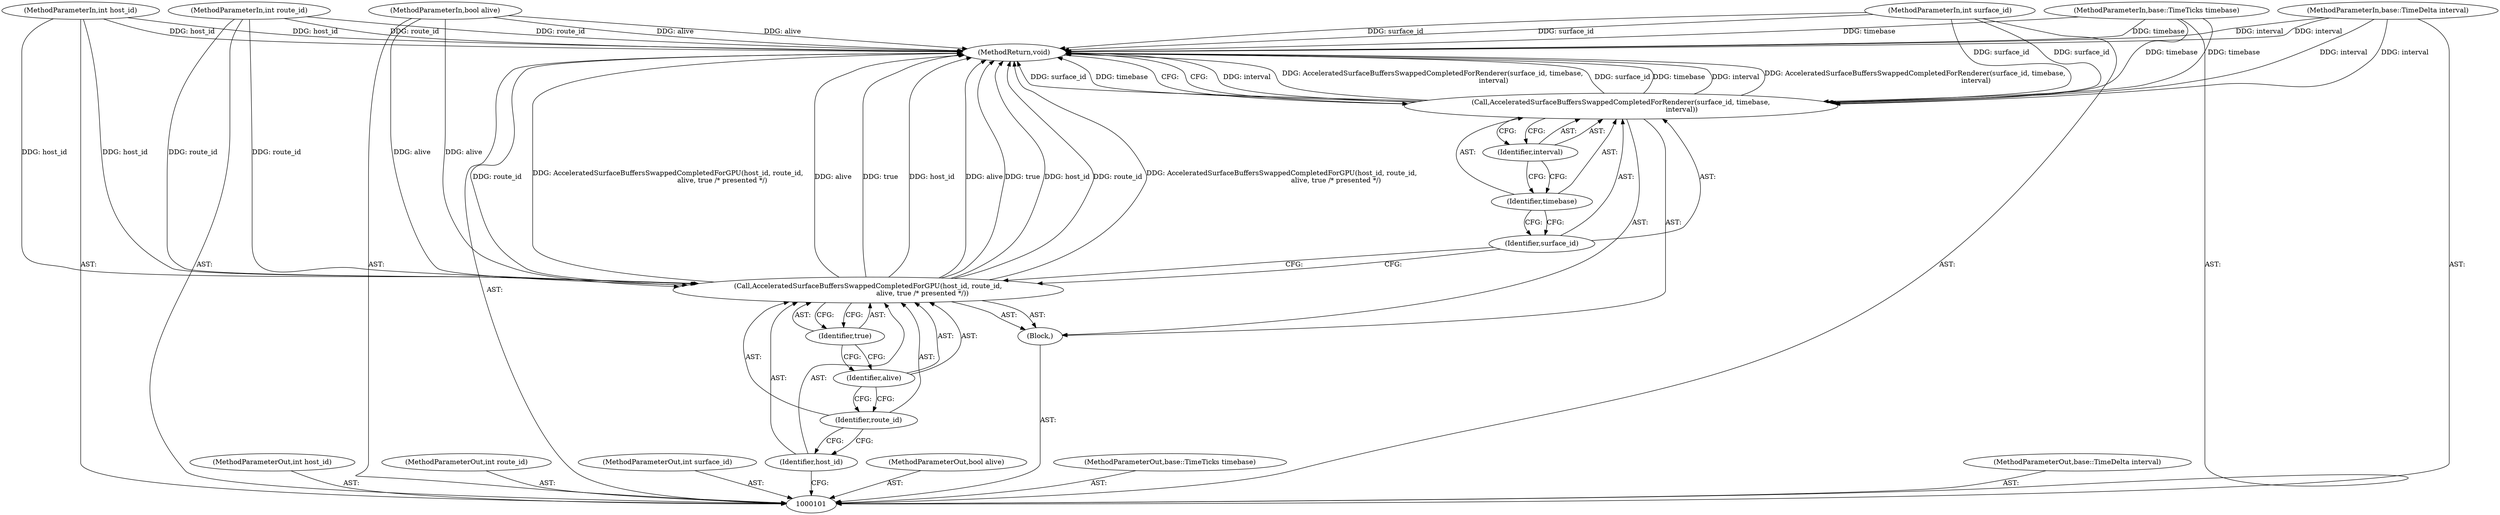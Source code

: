digraph "1_Chrome_18d67244984a574ba2dd8779faabc0e3e34f4b76_0" {
"1000118" [label="(MethodReturn,void)"];
"1000102" [label="(MethodParameterIn,int host_id)"];
"1000139" [label="(MethodParameterOut,int host_id)"];
"1000117" [label="(Identifier,interval)"];
"1000103" [label="(MethodParameterIn,int route_id)"];
"1000140" [label="(MethodParameterOut,int route_id)"];
"1000104" [label="(MethodParameterIn,int surface_id)"];
"1000141" [label="(MethodParameterOut,int surface_id)"];
"1000105" [label="(MethodParameterIn,bool alive)"];
"1000142" [label="(MethodParameterOut,bool alive)"];
"1000106" [label="(MethodParameterIn,base::TimeTicks timebase)"];
"1000143" [label="(MethodParameterOut,base::TimeTicks timebase)"];
"1000107" [label="(MethodParameterIn,base::TimeDelta interval)"];
"1000144" [label="(MethodParameterOut,base::TimeDelta interval)"];
"1000108" [label="(Block,)"];
"1000109" [label="(Call,AcceleratedSurfaceBuffersSwappedCompletedForGPU(host_id, route_id,\n                                                  alive, true /* presented */))"];
"1000110" [label="(Identifier,host_id)"];
"1000111" [label="(Identifier,route_id)"];
"1000112" [label="(Identifier,alive)"];
"1000113" [label="(Identifier,true)"];
"1000114" [label="(Call,AcceleratedSurfaceBuffersSwappedCompletedForRenderer(surface_id, timebase,\n                                                        interval))"];
"1000115" [label="(Identifier,surface_id)"];
"1000116" [label="(Identifier,timebase)"];
"1000118" -> "1000101"  [label="AST: "];
"1000118" -> "1000114"  [label="CFG: "];
"1000114" -> "1000118"  [label="DDG: interval"];
"1000114" -> "1000118"  [label="DDG: AcceleratedSurfaceBuffersSwappedCompletedForRenderer(surface_id, timebase,\n                                                        interval)"];
"1000114" -> "1000118"  [label="DDG: surface_id"];
"1000114" -> "1000118"  [label="DDG: timebase"];
"1000107" -> "1000118"  [label="DDG: interval"];
"1000104" -> "1000118"  [label="DDG: surface_id"];
"1000105" -> "1000118"  [label="DDG: alive"];
"1000103" -> "1000118"  [label="DDG: route_id"];
"1000102" -> "1000118"  [label="DDG: host_id"];
"1000109" -> "1000118"  [label="DDG: alive"];
"1000109" -> "1000118"  [label="DDG: true"];
"1000109" -> "1000118"  [label="DDG: host_id"];
"1000109" -> "1000118"  [label="DDG: route_id"];
"1000109" -> "1000118"  [label="DDG: AcceleratedSurfaceBuffersSwappedCompletedForGPU(host_id, route_id,\n                                                  alive, true /* presented */)"];
"1000106" -> "1000118"  [label="DDG: timebase"];
"1000102" -> "1000101"  [label="AST: "];
"1000102" -> "1000118"  [label="DDG: host_id"];
"1000102" -> "1000109"  [label="DDG: host_id"];
"1000139" -> "1000101"  [label="AST: "];
"1000117" -> "1000114"  [label="AST: "];
"1000117" -> "1000116"  [label="CFG: "];
"1000114" -> "1000117"  [label="CFG: "];
"1000103" -> "1000101"  [label="AST: "];
"1000103" -> "1000118"  [label="DDG: route_id"];
"1000103" -> "1000109"  [label="DDG: route_id"];
"1000140" -> "1000101"  [label="AST: "];
"1000104" -> "1000101"  [label="AST: "];
"1000104" -> "1000118"  [label="DDG: surface_id"];
"1000104" -> "1000114"  [label="DDG: surface_id"];
"1000141" -> "1000101"  [label="AST: "];
"1000105" -> "1000101"  [label="AST: "];
"1000105" -> "1000118"  [label="DDG: alive"];
"1000105" -> "1000109"  [label="DDG: alive"];
"1000142" -> "1000101"  [label="AST: "];
"1000106" -> "1000101"  [label="AST: "];
"1000106" -> "1000118"  [label="DDG: timebase"];
"1000106" -> "1000114"  [label="DDG: timebase"];
"1000143" -> "1000101"  [label="AST: "];
"1000107" -> "1000101"  [label="AST: "];
"1000107" -> "1000118"  [label="DDG: interval"];
"1000107" -> "1000114"  [label="DDG: interval"];
"1000144" -> "1000101"  [label="AST: "];
"1000108" -> "1000101"  [label="AST: "];
"1000109" -> "1000108"  [label="AST: "];
"1000114" -> "1000108"  [label="AST: "];
"1000109" -> "1000108"  [label="AST: "];
"1000109" -> "1000113"  [label="CFG: "];
"1000110" -> "1000109"  [label="AST: "];
"1000111" -> "1000109"  [label="AST: "];
"1000112" -> "1000109"  [label="AST: "];
"1000113" -> "1000109"  [label="AST: "];
"1000115" -> "1000109"  [label="CFG: "];
"1000109" -> "1000118"  [label="DDG: alive"];
"1000109" -> "1000118"  [label="DDG: true"];
"1000109" -> "1000118"  [label="DDG: host_id"];
"1000109" -> "1000118"  [label="DDG: route_id"];
"1000109" -> "1000118"  [label="DDG: AcceleratedSurfaceBuffersSwappedCompletedForGPU(host_id, route_id,\n                                                  alive, true /* presented */)"];
"1000102" -> "1000109"  [label="DDG: host_id"];
"1000103" -> "1000109"  [label="DDG: route_id"];
"1000105" -> "1000109"  [label="DDG: alive"];
"1000110" -> "1000109"  [label="AST: "];
"1000110" -> "1000101"  [label="CFG: "];
"1000111" -> "1000110"  [label="CFG: "];
"1000111" -> "1000109"  [label="AST: "];
"1000111" -> "1000110"  [label="CFG: "];
"1000112" -> "1000111"  [label="CFG: "];
"1000112" -> "1000109"  [label="AST: "];
"1000112" -> "1000111"  [label="CFG: "];
"1000113" -> "1000112"  [label="CFG: "];
"1000113" -> "1000109"  [label="AST: "];
"1000113" -> "1000112"  [label="CFG: "];
"1000109" -> "1000113"  [label="CFG: "];
"1000114" -> "1000108"  [label="AST: "];
"1000114" -> "1000117"  [label="CFG: "];
"1000115" -> "1000114"  [label="AST: "];
"1000116" -> "1000114"  [label="AST: "];
"1000117" -> "1000114"  [label="AST: "];
"1000118" -> "1000114"  [label="CFG: "];
"1000114" -> "1000118"  [label="DDG: interval"];
"1000114" -> "1000118"  [label="DDG: AcceleratedSurfaceBuffersSwappedCompletedForRenderer(surface_id, timebase,\n                                                        interval)"];
"1000114" -> "1000118"  [label="DDG: surface_id"];
"1000114" -> "1000118"  [label="DDG: timebase"];
"1000104" -> "1000114"  [label="DDG: surface_id"];
"1000106" -> "1000114"  [label="DDG: timebase"];
"1000107" -> "1000114"  [label="DDG: interval"];
"1000115" -> "1000114"  [label="AST: "];
"1000115" -> "1000109"  [label="CFG: "];
"1000116" -> "1000115"  [label="CFG: "];
"1000116" -> "1000114"  [label="AST: "];
"1000116" -> "1000115"  [label="CFG: "];
"1000117" -> "1000116"  [label="CFG: "];
}
